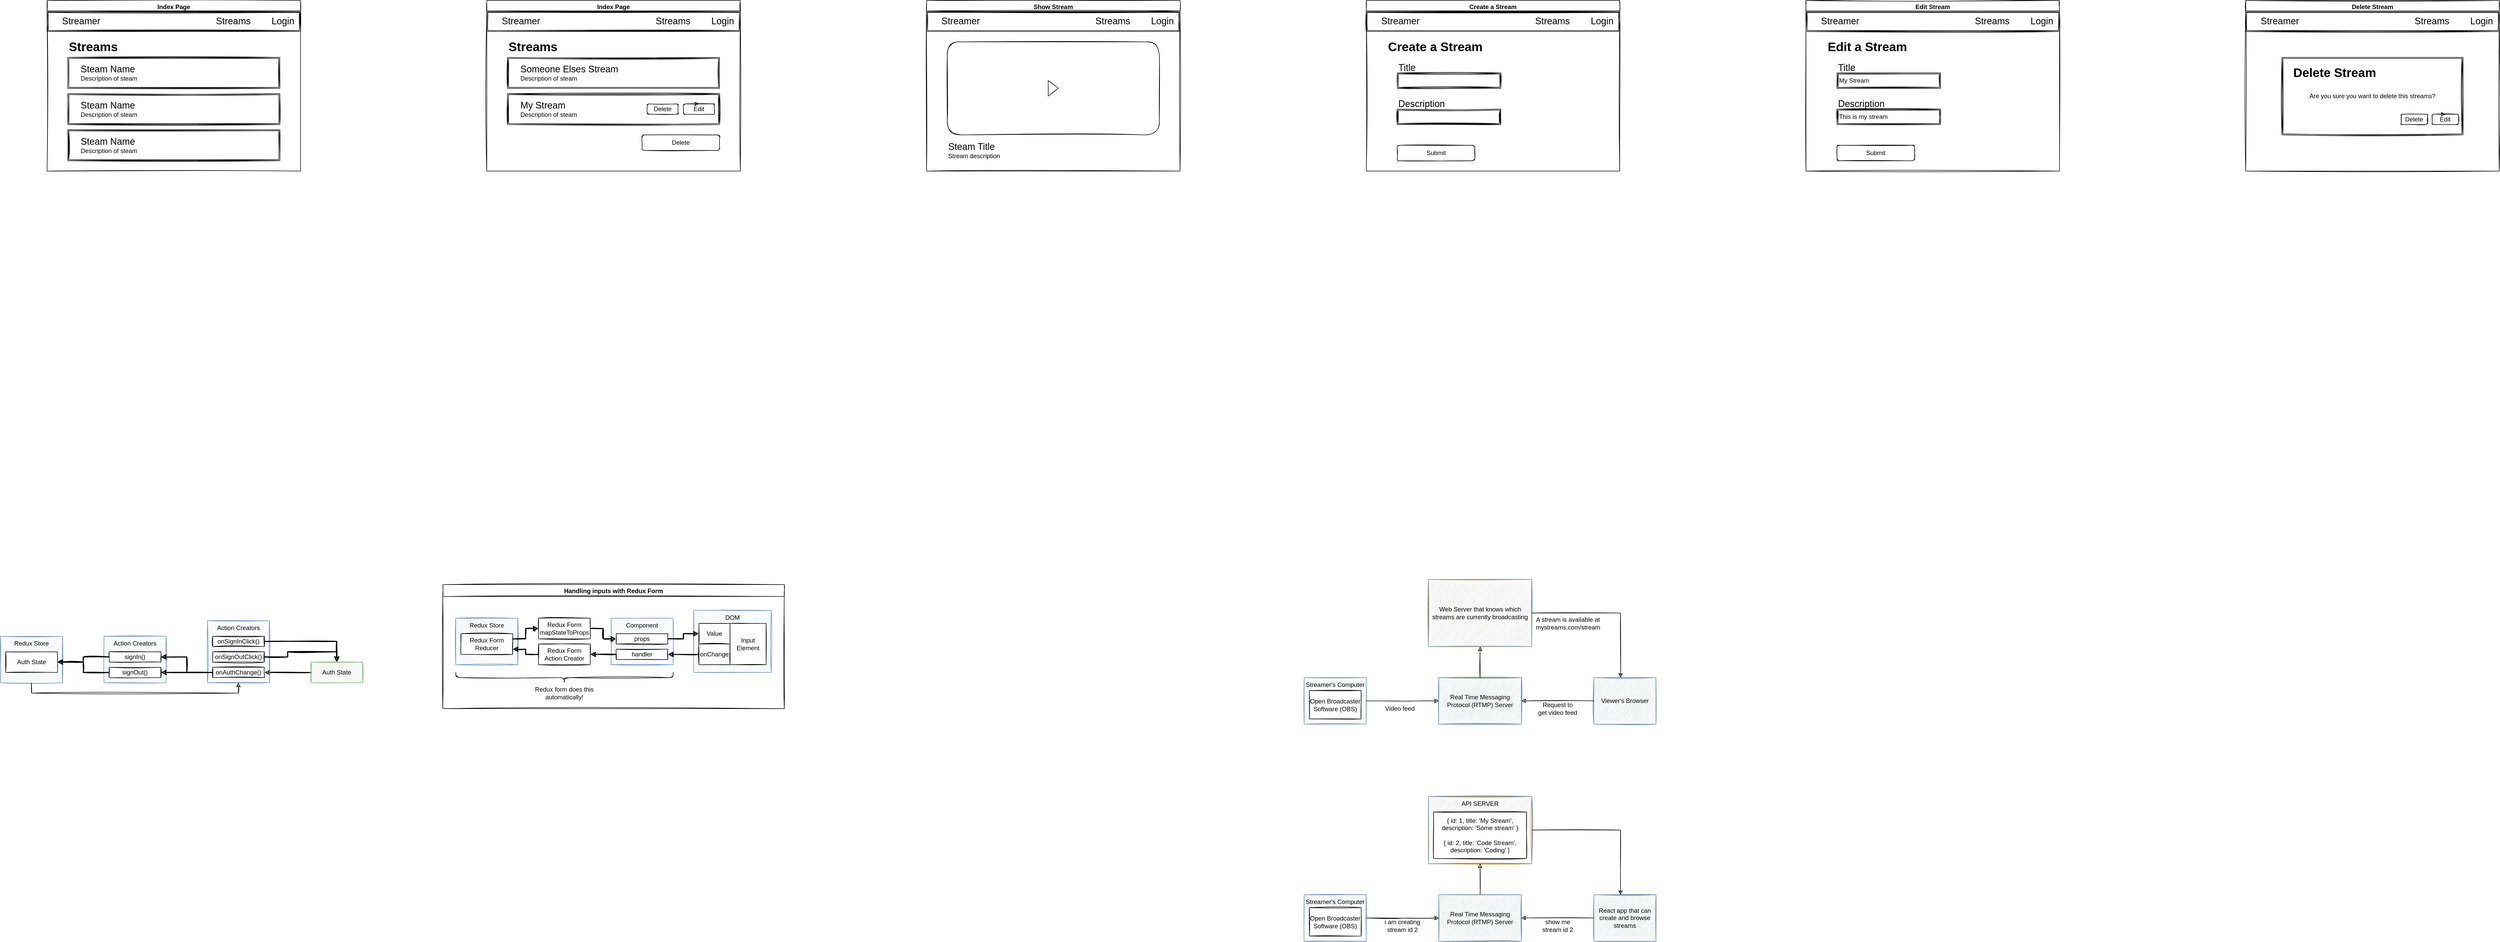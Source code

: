 <mxfile version="13.5.8" type="github" pages="2">
  <diagram id="-_rbKGu9ZdzDljOK5gZk" name="Page-1">
    <mxGraphModel dx="1777" dy="1214" grid="1" gridSize="10" guides="1" tooltips="1" connect="1" arrows="1" fold="1" page="1" pageScale="1" pageWidth="850" pageHeight="1100" math="0" shadow="0">
      <root>
        <mxCell id="0" />
        <mxCell id="1" parent="0" />
        <mxCell id="Z7AHAnGh2ZLHhxxVjMd0-1" value="Index Page" style="swimlane;shadow=0;sketch=1;" parent="1" vertex="1">
          <mxGeometry x="-670" width="490" height="330" as="geometry" />
        </mxCell>
        <mxCell id="Z7AHAnGh2ZLHhxxVjMd0-26" value="" style="group;shadow=0;sketch=1;" parent="Z7AHAnGh2ZLHhxxVjMd0-1" vertex="1" connectable="0">
          <mxGeometry y="20" width="490" height="40" as="geometry" />
        </mxCell>
        <mxCell id="Z7AHAnGh2ZLHhxxVjMd0-27" value="" style="shape=ext;double=1;rounded=0;whiteSpace=wrap;html=1;sketch=1;fillColor=none;shadow=0;" parent="Z7AHAnGh2ZLHhxxVjMd0-26" vertex="1">
          <mxGeometry width="490" height="40" as="geometry" />
        </mxCell>
        <mxCell id="Z7AHAnGh2ZLHhxxVjMd0-28" value="&lt;font style=&quot;font-size: 18px&quot;&gt;Streamer&lt;/font&gt;" style="text;html=1;strokeColor=none;fillColor=none;align=left;verticalAlign=middle;whiteSpace=wrap;rounded=0;sketch=1;shadow=0;" parent="Z7AHAnGh2ZLHhxxVjMd0-26" vertex="1">
          <mxGeometry x="27.22" y="13.33" width="82.78" height="13.33" as="geometry" />
        </mxCell>
        <mxCell id="Z7AHAnGh2ZLHhxxVjMd0-29" value="&lt;font style=&quot;font-size: 18px&quot;&gt;Streams&lt;/font&gt;" style="text;html=1;strokeColor=none;fillColor=none;align=center;verticalAlign=middle;whiteSpace=wrap;rounded=0;sketch=1;shadow=0;" parent="Z7AHAnGh2ZLHhxxVjMd0-26" vertex="1">
          <mxGeometry x="320" y="13.33" width="80" height="13.33" as="geometry" />
        </mxCell>
        <mxCell id="Z7AHAnGh2ZLHhxxVjMd0-30" value="&lt;font style=&quot;font-size: 18px&quot;&gt;Login&lt;/font&gt;" style="text;html=1;strokeColor=none;fillColor=none;align=right;verticalAlign=middle;whiteSpace=wrap;rounded=0;sketch=1;shadow=0;" parent="Z7AHAnGh2ZLHhxxVjMd0-26" vertex="1">
          <mxGeometry x="400" y="13.33" width="80" height="13.33" as="geometry" />
        </mxCell>
        <mxCell id="Z7AHAnGh2ZLHhxxVjMd0-5" value="Streams" style="text;strokeColor=none;fillColor=none;html=1;fontSize=24;fontStyle=1;verticalAlign=middle;align=left;rounded=1;sketch=1;shadow=0;" parent="Z7AHAnGh2ZLHhxxVjMd0-1" vertex="1">
          <mxGeometry x="40" y="70" width="100" height="40" as="geometry" />
        </mxCell>
        <mxCell id="Z7AHAnGh2ZLHhxxVjMd0-8" value="" style="group;shadow=0;sketch=1;" parent="Z7AHAnGh2ZLHhxxVjMd0-1" vertex="1" connectable="0">
          <mxGeometry x="40" y="110" width="410" height="60" as="geometry" />
        </mxCell>
        <mxCell id="Z7AHAnGh2ZLHhxxVjMd0-4" value="" style="shape=ext;double=1;rounded=0;whiteSpace=wrap;html=1;sketch=1;fillColor=none;shadow=0;" parent="Z7AHAnGh2ZLHhxxVjMd0-8" vertex="1">
          <mxGeometry width="410" height="60" as="geometry" />
        </mxCell>
        <mxCell id="Z7AHAnGh2ZLHhxxVjMd0-7" value="&lt;font style=&quot;font-size: 18px&quot;&gt;Steam Name&lt;/font&gt;&lt;br&gt;Description of steam" style="text;html=1;strokeColor=none;fillColor=none;align=left;verticalAlign=middle;whiteSpace=wrap;rounded=0;sketch=1;shadow=0;" parent="Z7AHAnGh2ZLHhxxVjMd0-8" vertex="1">
          <mxGeometry x="22.778" y="20" width="136.667" height="20" as="geometry" />
        </mxCell>
        <mxCell id="Z7AHAnGh2ZLHhxxVjMd0-12" value="" style="group;shadow=0;sketch=1;" parent="Z7AHAnGh2ZLHhxxVjMd0-1" vertex="1" connectable="0">
          <mxGeometry x="40" y="180" width="410" height="60" as="geometry" />
        </mxCell>
        <mxCell id="Z7AHAnGh2ZLHhxxVjMd0-13" value="" style="shape=ext;double=1;rounded=0;whiteSpace=wrap;html=1;sketch=1;fillColor=none;shadow=0;" parent="Z7AHAnGh2ZLHhxxVjMd0-12" vertex="1">
          <mxGeometry width="410" height="60" as="geometry" />
        </mxCell>
        <mxCell id="Z7AHAnGh2ZLHhxxVjMd0-14" value="&lt;font style=&quot;font-size: 18px&quot;&gt;Steam Name&lt;/font&gt;&lt;br&gt;Description of steam" style="text;html=1;strokeColor=none;fillColor=none;align=left;verticalAlign=middle;whiteSpace=wrap;rounded=0;sketch=1;shadow=0;" parent="Z7AHAnGh2ZLHhxxVjMd0-12" vertex="1">
          <mxGeometry x="22.778" y="20" width="136.667" height="20" as="geometry" />
        </mxCell>
        <mxCell id="Z7AHAnGh2ZLHhxxVjMd0-23" value="" style="group;shadow=0;sketch=1;" parent="Z7AHAnGh2ZLHhxxVjMd0-1" vertex="1" connectable="0">
          <mxGeometry x="40" y="250" width="410" height="60" as="geometry" />
        </mxCell>
        <mxCell id="Z7AHAnGh2ZLHhxxVjMd0-24" value="" style="shape=ext;double=1;rounded=0;whiteSpace=wrap;html=1;sketch=1;fillColor=none;shadow=0;" parent="Z7AHAnGh2ZLHhxxVjMd0-23" vertex="1">
          <mxGeometry width="410" height="60" as="geometry" />
        </mxCell>
        <mxCell id="Z7AHAnGh2ZLHhxxVjMd0-25" value="&lt;font style=&quot;font-size: 18px&quot;&gt;Steam Name&lt;/font&gt;&lt;br&gt;Description of steam" style="text;html=1;strokeColor=none;fillColor=none;align=left;verticalAlign=middle;whiteSpace=wrap;rounded=0;sketch=1;shadow=0;" parent="Z7AHAnGh2ZLHhxxVjMd0-23" vertex="1">
          <mxGeometry x="22.778" y="20" width="136.667" height="20" as="geometry" />
        </mxCell>
        <mxCell id="Z7AHAnGh2ZLHhxxVjMd0-32" value="Show Stream" style="swimlane;shadow=0;sketch=1;" parent="1" vertex="1">
          <mxGeometry x="1030" width="490" height="330" as="geometry" />
        </mxCell>
        <mxCell id="Z7AHAnGh2ZLHhxxVjMd0-33" value="" style="group;shadow=0;sketch=1;" parent="Z7AHAnGh2ZLHhxxVjMd0-32" vertex="1" connectable="0">
          <mxGeometry y="20" width="490" height="40" as="geometry" />
        </mxCell>
        <mxCell id="Z7AHAnGh2ZLHhxxVjMd0-34" value="" style="shape=ext;double=1;rounded=0;whiteSpace=wrap;html=1;sketch=1;fillColor=none;shadow=0;" parent="Z7AHAnGh2ZLHhxxVjMd0-33" vertex="1">
          <mxGeometry width="490" height="40" as="geometry" />
        </mxCell>
        <mxCell id="Z7AHAnGh2ZLHhxxVjMd0-35" value="&lt;font style=&quot;font-size: 18px&quot;&gt;Streamer&lt;/font&gt;" style="text;html=1;strokeColor=none;fillColor=none;align=left;verticalAlign=middle;whiteSpace=wrap;rounded=0;sketch=1;shadow=0;" parent="Z7AHAnGh2ZLHhxxVjMd0-33" vertex="1">
          <mxGeometry x="27.22" y="13.33" width="82.78" height="13.33" as="geometry" />
        </mxCell>
        <mxCell id="Z7AHAnGh2ZLHhxxVjMd0-36" value="&lt;font style=&quot;font-size: 18px&quot;&gt;Streams&lt;/font&gt;" style="text;html=1;strokeColor=none;fillColor=none;align=center;verticalAlign=middle;whiteSpace=wrap;rounded=0;sketch=1;shadow=0;" parent="Z7AHAnGh2ZLHhxxVjMd0-33" vertex="1">
          <mxGeometry x="320" y="13.33" width="80" height="13.33" as="geometry" />
        </mxCell>
        <mxCell id="Z7AHAnGh2ZLHhxxVjMd0-37" value="&lt;font style=&quot;font-size: 18px&quot;&gt;Login&lt;/font&gt;" style="text;html=1;strokeColor=none;fillColor=none;align=right;verticalAlign=middle;whiteSpace=wrap;rounded=0;sketch=1;shadow=0;" parent="Z7AHAnGh2ZLHhxxVjMd0-33" vertex="1">
          <mxGeometry x="400" y="13.33" width="80" height="13.33" as="geometry" />
        </mxCell>
        <mxCell id="Z7AHAnGh2ZLHhxxVjMd0-47" value="&lt;font style=&quot;font-size: 18px&quot;&gt;Steam Title&lt;/font&gt;&lt;br&gt;Stream description" style="text;html=1;strokeColor=none;fillColor=none;align=left;verticalAlign=middle;whiteSpace=wrap;rounded=0;sketch=1;shadow=0;" parent="Z7AHAnGh2ZLHhxxVjMd0-32" vertex="1">
          <mxGeometry x="39.998" y="260" width="136.667" height="60" as="geometry" />
        </mxCell>
        <mxCell id="Z7AHAnGh2ZLHhxxVjMd0-50" value="" style="html=1;whiteSpace=wrap;container=1;recursiveResize=0;collapsible=0;rounded=1;shadow=0;sketch=1;fillColor=none;gradientColor=none;align=center;" parent="Z7AHAnGh2ZLHhxxVjMd0-32" vertex="1">
          <mxGeometry x="40" y="80" width="410" height="180" as="geometry" />
        </mxCell>
        <mxCell id="Z7AHAnGh2ZLHhxxVjMd0-51" value="" style="triangle;html=1;whiteSpace=wrap;shadow=0;sketch=1;" parent="Z7AHAnGh2ZLHhxxVjMd0-50" vertex="1">
          <mxGeometry x="195" y="75" width="20" height="30" as="geometry" />
        </mxCell>
        <mxCell id="Z7AHAnGh2ZLHhxxVjMd0-53" value="Index Page" style="swimlane;shadow=0;sketch=1;" parent="1" vertex="1">
          <mxGeometry x="180" width="490" height="330" as="geometry" />
        </mxCell>
        <mxCell id="Z7AHAnGh2ZLHhxxVjMd0-54" value="" style="group;shadow=0;sketch=1;" parent="Z7AHAnGh2ZLHhxxVjMd0-53" vertex="1" connectable="0">
          <mxGeometry y="20" width="490" height="40" as="geometry" />
        </mxCell>
        <mxCell id="Z7AHAnGh2ZLHhxxVjMd0-55" value="" style="shape=ext;double=1;rounded=0;whiteSpace=wrap;html=1;sketch=1;fillColor=none;shadow=0;" parent="Z7AHAnGh2ZLHhxxVjMd0-54" vertex="1">
          <mxGeometry width="490" height="40" as="geometry" />
        </mxCell>
        <mxCell id="Z7AHAnGh2ZLHhxxVjMd0-56" value="&lt;font style=&quot;font-size: 18px&quot;&gt;Streamer&lt;/font&gt;" style="text;html=1;strokeColor=none;fillColor=none;align=left;verticalAlign=middle;whiteSpace=wrap;rounded=0;sketch=1;shadow=0;" parent="Z7AHAnGh2ZLHhxxVjMd0-54" vertex="1">
          <mxGeometry x="27.22" y="13.33" width="82.78" height="13.33" as="geometry" />
        </mxCell>
        <mxCell id="Z7AHAnGh2ZLHhxxVjMd0-57" value="&lt;font style=&quot;font-size: 18px&quot;&gt;Streams&lt;/font&gt;" style="text;html=1;strokeColor=none;fillColor=none;align=center;verticalAlign=middle;whiteSpace=wrap;rounded=0;sketch=1;shadow=0;" parent="Z7AHAnGh2ZLHhxxVjMd0-54" vertex="1">
          <mxGeometry x="320" y="13.33" width="80" height="13.33" as="geometry" />
        </mxCell>
        <mxCell id="Z7AHAnGh2ZLHhxxVjMd0-58" value="&lt;font style=&quot;font-size: 18px&quot;&gt;Login&lt;/font&gt;" style="text;html=1;strokeColor=none;fillColor=none;align=right;verticalAlign=middle;whiteSpace=wrap;rounded=0;sketch=1;shadow=0;" parent="Z7AHAnGh2ZLHhxxVjMd0-54" vertex="1">
          <mxGeometry x="400" y="13.33" width="80" height="13.33" as="geometry" />
        </mxCell>
        <mxCell id="Z7AHAnGh2ZLHhxxVjMd0-59" value="Streams" style="text;strokeColor=none;fillColor=none;html=1;fontSize=24;fontStyle=1;verticalAlign=middle;align=left;rounded=1;sketch=1;shadow=0;" parent="Z7AHAnGh2ZLHhxxVjMd0-53" vertex="1">
          <mxGeometry x="40" y="70" width="100" height="40" as="geometry" />
        </mxCell>
        <mxCell id="Z7AHAnGh2ZLHhxxVjMd0-60" value="" style="group;shadow=0;sketch=1;" parent="Z7AHAnGh2ZLHhxxVjMd0-53" vertex="1" connectable="0">
          <mxGeometry x="40" y="110" width="410" height="60" as="geometry" />
        </mxCell>
        <mxCell id="Z7AHAnGh2ZLHhxxVjMd0-61" value="" style="shape=ext;double=1;rounded=0;whiteSpace=wrap;html=1;sketch=1;fillColor=none;shadow=0;" parent="Z7AHAnGh2ZLHhxxVjMd0-60" vertex="1">
          <mxGeometry width="410" height="60" as="geometry" />
        </mxCell>
        <mxCell id="Z7AHAnGh2ZLHhxxVjMd0-62" value="&lt;font style=&quot;font-size: 18px&quot;&gt;Someone Elses Stream&lt;/font&gt;&lt;br&gt;Description of steam" style="text;html=1;strokeColor=none;fillColor=none;align=left;verticalAlign=middle;whiteSpace=wrap;rounded=0;sketch=1;shadow=0;" parent="Z7AHAnGh2ZLHhxxVjMd0-60" vertex="1">
          <mxGeometry x="22.78" y="20" width="197.22" height="20" as="geometry" />
        </mxCell>
        <mxCell id="Z7AHAnGh2ZLHhxxVjMd0-63" value="" style="group;shadow=0;sketch=1;" parent="Z7AHAnGh2ZLHhxxVjMd0-53" vertex="1" connectable="0">
          <mxGeometry x="40" y="180" width="410" height="60" as="geometry" />
        </mxCell>
        <mxCell id="Z7AHAnGh2ZLHhxxVjMd0-64" value="" style="shape=ext;double=1;rounded=0;whiteSpace=wrap;html=1;sketch=1;fillColor=none;shadow=0;" parent="Z7AHAnGh2ZLHhxxVjMd0-63" vertex="1">
          <mxGeometry width="410" height="60" as="geometry" />
        </mxCell>
        <mxCell id="Z7AHAnGh2ZLHhxxVjMd0-65" value="&lt;font style=&quot;font-size: 18px&quot;&gt;My Stream&lt;/font&gt;&lt;br&gt;Description of steam" style="text;html=1;strokeColor=none;fillColor=none;align=left;verticalAlign=middle;whiteSpace=wrap;rounded=0;sketch=1;shadow=0;" parent="Z7AHAnGh2ZLHhxxVjMd0-63" vertex="1">
          <mxGeometry x="22.78" y="20" width="117.22" height="20" as="geometry" />
        </mxCell>
        <mxCell id="Z7AHAnGh2ZLHhxxVjMd0-70" value="Delete" style="whiteSpace=wrap;html=1;align=center;rounded=1;shadow=0;sketch=1;fillColor=none;gradientColor=none;" parent="Z7AHAnGh2ZLHhxxVjMd0-63" vertex="1">
          <mxGeometry x="270" y="20" width="60" height="20" as="geometry" />
        </mxCell>
        <mxCell id="Z7AHAnGh2ZLHhxxVjMd0-71" value="Edit" style="whiteSpace=wrap;html=1;align=center;rounded=1;shadow=0;sketch=1;fillColor=none;gradientColor=none;" parent="Z7AHAnGh2ZLHhxxVjMd0-63" vertex="1">
          <mxGeometry x="340" y="20" width="60" height="20" as="geometry" />
        </mxCell>
        <mxCell id="Z7AHAnGh2ZLHhxxVjMd0-77" style="edgeStyle=orthogonalEdgeStyle;rounded=0;orthogonalLoop=1;jettySize=auto;html=1;exitX=0.25;exitY=0;exitDx=0;exitDy=0;entryX=0.5;entryY=0;entryDx=0;entryDy=0;shadow=0;sketch=1;" parent="Z7AHAnGh2ZLHhxxVjMd0-63" source="Z7AHAnGh2ZLHhxxVjMd0-71" target="Z7AHAnGh2ZLHhxxVjMd0-71" edge="1">
          <mxGeometry relative="1" as="geometry" />
        </mxCell>
        <mxCell id="Z7AHAnGh2ZLHhxxVjMd0-78" value="Delete" style="whiteSpace=wrap;html=1;align=center;rounded=1;shadow=0;sketch=1;fillColor=none;gradientColor=none;" parent="Z7AHAnGh2ZLHhxxVjMd0-53" vertex="1">
          <mxGeometry x="300" y="260" width="150" height="30" as="geometry" />
        </mxCell>
        <mxCell id="Z7AHAnGh2ZLHhxxVjMd0-94" value="Create a Stream" style="swimlane;shadow=0;sketch=1;" parent="1" vertex="1">
          <mxGeometry x="1880" width="490" height="330" as="geometry" />
        </mxCell>
        <mxCell id="Z7AHAnGh2ZLHhxxVjMd0-95" value="" style="group;shadow=0;sketch=1;" parent="Z7AHAnGh2ZLHhxxVjMd0-94" vertex="1" connectable="0">
          <mxGeometry y="20" width="490" height="40" as="geometry" />
        </mxCell>
        <mxCell id="Z7AHAnGh2ZLHhxxVjMd0-96" value="" style="shape=ext;double=1;rounded=0;whiteSpace=wrap;html=1;sketch=1;fillColor=none;shadow=0;" parent="Z7AHAnGh2ZLHhxxVjMd0-95" vertex="1">
          <mxGeometry width="490" height="40" as="geometry" />
        </mxCell>
        <mxCell id="Z7AHAnGh2ZLHhxxVjMd0-97" value="&lt;font style=&quot;font-size: 18px&quot;&gt;Streamer&lt;/font&gt;" style="text;html=1;strokeColor=none;fillColor=none;align=left;verticalAlign=middle;whiteSpace=wrap;rounded=0;sketch=1;shadow=0;" parent="Z7AHAnGh2ZLHhxxVjMd0-95" vertex="1">
          <mxGeometry x="27.22" y="13.33" width="82.78" height="13.33" as="geometry" />
        </mxCell>
        <mxCell id="Z7AHAnGh2ZLHhxxVjMd0-98" value="&lt;font style=&quot;font-size: 18px&quot;&gt;Streams&lt;/font&gt;" style="text;html=1;strokeColor=none;fillColor=none;align=center;verticalAlign=middle;whiteSpace=wrap;rounded=0;sketch=1;shadow=0;" parent="Z7AHAnGh2ZLHhxxVjMd0-95" vertex="1">
          <mxGeometry x="320" y="13.33" width="80" height="13.33" as="geometry" />
        </mxCell>
        <mxCell id="Z7AHAnGh2ZLHhxxVjMd0-99" value="&lt;font style=&quot;font-size: 18px&quot;&gt;Login&lt;/font&gt;" style="text;html=1;strokeColor=none;fillColor=none;align=right;verticalAlign=middle;whiteSpace=wrap;rounded=0;sketch=1;shadow=0;" parent="Z7AHAnGh2ZLHhxxVjMd0-95" vertex="1">
          <mxGeometry x="400" y="13.33" width="80" height="13.33" as="geometry" />
        </mxCell>
        <mxCell id="Z7AHAnGh2ZLHhxxVjMd0-100" value="Create a Stream" style="text;strokeColor=none;fillColor=none;html=1;fontSize=24;fontStyle=1;verticalAlign=middle;align=left;rounded=1;sketch=1;shadow=0;" parent="Z7AHAnGh2ZLHhxxVjMd0-94" vertex="1">
          <mxGeometry x="40" y="70" width="190" height="40" as="geometry" />
        </mxCell>
        <mxCell id="Z7AHAnGh2ZLHhxxVjMd0-101" value="" style="group;shadow=0;sketch=1;" parent="Z7AHAnGh2ZLHhxxVjMd0-94" vertex="1" connectable="0">
          <mxGeometry x="50" y="140" width="200" height="30" as="geometry" />
        </mxCell>
        <mxCell id="Z7AHAnGh2ZLHhxxVjMd0-102" value="" style="shape=ext;double=1;rounded=0;whiteSpace=wrap;html=1;sketch=1;fillColor=none;shadow=0;" parent="Z7AHAnGh2ZLHhxxVjMd0-101" vertex="1">
          <mxGeometry x="10" width="200" height="30" as="geometry" />
        </mxCell>
        <mxCell id="Z7AHAnGh2ZLHhxxVjMd0-110" value="Submit" style="whiteSpace=wrap;html=1;align=center;rounded=1;shadow=0;sketch=1;fillColor=none;gradientColor=none;" parent="Z7AHAnGh2ZLHhxxVjMd0-94" vertex="1">
          <mxGeometry x="60" y="280" width="150" height="30" as="geometry" />
        </mxCell>
        <mxCell id="Z7AHAnGh2ZLHhxxVjMd0-103" value="&lt;span style=&quot;font-size: 18px&quot;&gt;Title&lt;/span&gt;" style="text;html=1;strokeColor=none;fillColor=none;align=left;verticalAlign=middle;whiteSpace=wrap;rounded=0;sketch=1;shadow=0;" parent="Z7AHAnGh2ZLHhxxVjMd0-94" vertex="1">
          <mxGeometry x="60" y="120" width="197.22" height="20" as="geometry" />
        </mxCell>
        <mxCell id="Z7AHAnGh2ZLHhxxVjMd0-112" value="" style="shape=ext;double=1;rounded=0;whiteSpace=wrap;html=1;sketch=1;fillColor=none;shadow=0;" parent="Z7AHAnGh2ZLHhxxVjMd0-94" vertex="1">
          <mxGeometry x="60" y="210" width="200" height="30" as="geometry" />
        </mxCell>
        <mxCell id="Z7AHAnGh2ZLHhxxVjMd0-113" value="&lt;span style=&quot;font-size: 18px&quot;&gt;Description&lt;/span&gt;" style="text;html=1;strokeColor=none;fillColor=none;align=left;verticalAlign=middle;whiteSpace=wrap;rounded=0;sketch=1;shadow=0;" parent="Z7AHAnGh2ZLHhxxVjMd0-94" vertex="1">
          <mxGeometry x="60" y="190" width="197.22" height="20" as="geometry" />
        </mxCell>
        <mxCell id="Z7AHAnGh2ZLHhxxVjMd0-114" value="Edit Stream" style="swimlane;shadow=0;sketch=1;" parent="1" vertex="1">
          <mxGeometry x="2730" width="490" height="330" as="geometry" />
        </mxCell>
        <mxCell id="Z7AHAnGh2ZLHhxxVjMd0-115" value="" style="group;shadow=0;sketch=1;" parent="Z7AHAnGh2ZLHhxxVjMd0-114" vertex="1" connectable="0">
          <mxGeometry y="20" width="490" height="40" as="geometry" />
        </mxCell>
        <mxCell id="Z7AHAnGh2ZLHhxxVjMd0-116" value="" style="shape=ext;double=1;rounded=0;whiteSpace=wrap;html=1;sketch=1;fillColor=none;shadow=0;" parent="Z7AHAnGh2ZLHhxxVjMd0-115" vertex="1">
          <mxGeometry width="490" height="40" as="geometry" />
        </mxCell>
        <mxCell id="Z7AHAnGh2ZLHhxxVjMd0-117" value="&lt;font style=&quot;font-size: 18px&quot;&gt;Streamer&lt;/font&gt;" style="text;html=1;strokeColor=none;fillColor=none;align=left;verticalAlign=middle;whiteSpace=wrap;rounded=0;sketch=1;shadow=0;" parent="Z7AHAnGh2ZLHhxxVjMd0-115" vertex="1">
          <mxGeometry x="27.22" y="13.33" width="82.78" height="13.33" as="geometry" />
        </mxCell>
        <mxCell id="Z7AHAnGh2ZLHhxxVjMd0-118" value="&lt;font style=&quot;font-size: 18px&quot;&gt;Streams&lt;/font&gt;" style="text;html=1;strokeColor=none;fillColor=none;align=center;verticalAlign=middle;whiteSpace=wrap;rounded=0;sketch=1;shadow=0;" parent="Z7AHAnGh2ZLHhxxVjMd0-115" vertex="1">
          <mxGeometry x="320" y="13.33" width="80" height="13.33" as="geometry" />
        </mxCell>
        <mxCell id="Z7AHAnGh2ZLHhxxVjMd0-119" value="&lt;font style=&quot;font-size: 18px&quot;&gt;Login&lt;/font&gt;" style="text;html=1;strokeColor=none;fillColor=none;align=right;verticalAlign=middle;whiteSpace=wrap;rounded=0;sketch=1;shadow=0;" parent="Z7AHAnGh2ZLHhxxVjMd0-115" vertex="1">
          <mxGeometry x="400" y="13.33" width="80" height="13.33" as="geometry" />
        </mxCell>
        <mxCell id="Z7AHAnGh2ZLHhxxVjMd0-120" value="Edit a Stream" style="text;strokeColor=none;fillColor=none;html=1;fontSize=24;fontStyle=1;verticalAlign=middle;align=left;rounded=1;sketch=1;shadow=0;" parent="Z7AHAnGh2ZLHhxxVjMd0-114" vertex="1">
          <mxGeometry x="40" y="70" width="190" height="40" as="geometry" />
        </mxCell>
        <mxCell id="Z7AHAnGh2ZLHhxxVjMd0-121" value="" style="group;shadow=0;sketch=1;align=left;" parent="Z7AHAnGh2ZLHhxxVjMd0-114" vertex="1" connectable="0">
          <mxGeometry x="50" y="140" width="200" height="30" as="geometry" />
        </mxCell>
        <mxCell id="Z7AHAnGh2ZLHhxxVjMd0-122" value="My Stream" style="shape=ext;double=1;rounded=0;whiteSpace=wrap;html=1;sketch=1;fillColor=none;shadow=0;align=left;" parent="Z7AHAnGh2ZLHhxxVjMd0-121" vertex="1">
          <mxGeometry x="10" width="200" height="30" as="geometry" />
        </mxCell>
        <mxCell id="Z7AHAnGh2ZLHhxxVjMd0-123" value="Submit" style="whiteSpace=wrap;html=1;align=center;rounded=1;shadow=0;sketch=1;fillColor=none;gradientColor=none;" parent="Z7AHAnGh2ZLHhxxVjMd0-114" vertex="1">
          <mxGeometry x="60" y="280" width="150" height="30" as="geometry" />
        </mxCell>
        <mxCell id="Z7AHAnGh2ZLHhxxVjMd0-124" value="&lt;span style=&quot;font-size: 18px&quot;&gt;Title&lt;/span&gt;" style="text;html=1;strokeColor=none;fillColor=none;align=left;verticalAlign=middle;whiteSpace=wrap;rounded=0;sketch=1;shadow=0;" parent="Z7AHAnGh2ZLHhxxVjMd0-114" vertex="1">
          <mxGeometry x="60" y="120" width="197.22" height="20" as="geometry" />
        </mxCell>
        <mxCell id="Z7AHAnGh2ZLHhxxVjMd0-125" value="This is my stream" style="shape=ext;double=1;rounded=0;whiteSpace=wrap;html=1;sketch=1;fillColor=none;shadow=0;align=left;" parent="Z7AHAnGh2ZLHhxxVjMd0-114" vertex="1">
          <mxGeometry x="60" y="210" width="200" height="30" as="geometry" />
        </mxCell>
        <mxCell id="Z7AHAnGh2ZLHhxxVjMd0-126" value="&lt;span style=&quot;font-size: 18px&quot;&gt;Description&lt;/span&gt;" style="text;html=1;strokeColor=none;fillColor=none;align=left;verticalAlign=middle;whiteSpace=wrap;rounded=0;sketch=1;shadow=0;" parent="Z7AHAnGh2ZLHhxxVjMd0-114" vertex="1">
          <mxGeometry x="60" y="190" width="197.22" height="20" as="geometry" />
        </mxCell>
        <mxCell id="Z7AHAnGh2ZLHhxxVjMd0-144" value="Delete Stream" style="swimlane;shadow=0;sketch=1;" parent="1" vertex="1">
          <mxGeometry x="3580" width="490" height="330" as="geometry" />
        </mxCell>
        <mxCell id="Z7AHAnGh2ZLHhxxVjMd0-145" value="" style="group;shadow=0;sketch=1;" parent="Z7AHAnGh2ZLHhxxVjMd0-144" vertex="1" connectable="0">
          <mxGeometry y="20" width="490" height="40" as="geometry" />
        </mxCell>
        <mxCell id="Z7AHAnGh2ZLHhxxVjMd0-146" value="" style="shape=ext;double=1;rounded=0;whiteSpace=wrap;html=1;sketch=1;fillColor=none;shadow=0;" parent="Z7AHAnGh2ZLHhxxVjMd0-145" vertex="1">
          <mxGeometry width="490" height="40" as="geometry" />
        </mxCell>
        <mxCell id="Z7AHAnGh2ZLHhxxVjMd0-147" value="&lt;font style=&quot;font-size: 18px&quot;&gt;Streamer&lt;/font&gt;" style="text;html=1;strokeColor=none;fillColor=none;align=left;verticalAlign=middle;whiteSpace=wrap;rounded=0;sketch=1;shadow=0;" parent="Z7AHAnGh2ZLHhxxVjMd0-145" vertex="1">
          <mxGeometry x="27.22" y="13.33" width="82.78" height="13.33" as="geometry" />
        </mxCell>
        <mxCell id="Z7AHAnGh2ZLHhxxVjMd0-148" value="&lt;font style=&quot;font-size: 18px&quot;&gt;Streams&lt;/font&gt;" style="text;html=1;strokeColor=none;fillColor=none;align=center;verticalAlign=middle;whiteSpace=wrap;rounded=0;sketch=1;shadow=0;" parent="Z7AHAnGh2ZLHhxxVjMd0-145" vertex="1">
          <mxGeometry x="320" y="13.33" width="80" height="13.33" as="geometry" />
        </mxCell>
        <mxCell id="Z7AHAnGh2ZLHhxxVjMd0-149" value="&lt;font style=&quot;font-size: 18px&quot;&gt;Login&lt;/font&gt;" style="text;html=1;strokeColor=none;fillColor=none;align=right;verticalAlign=middle;whiteSpace=wrap;rounded=0;sketch=1;shadow=0;" parent="Z7AHAnGh2ZLHhxxVjMd0-145" vertex="1">
          <mxGeometry x="400" y="13.33" width="80" height="13.33" as="geometry" />
        </mxCell>
        <mxCell id="Z7AHAnGh2ZLHhxxVjMd0-154" value="" style="group;shadow=0;sketch=1;" parent="Z7AHAnGh2ZLHhxxVjMd0-144" vertex="1" connectable="0">
          <mxGeometry x="70" y="110" width="350" height="150" as="geometry" />
        </mxCell>
        <mxCell id="Z7AHAnGh2ZLHhxxVjMd0-155" value="Are you sure you want to delete this streams?" style="shape=ext;double=1;rounded=0;whiteSpace=wrap;html=1;sketch=1;fillColor=none;shadow=0;" parent="Z7AHAnGh2ZLHhxxVjMd0-154" vertex="1">
          <mxGeometry width="350" height="150" as="geometry" />
        </mxCell>
        <mxCell id="Z7AHAnGh2ZLHhxxVjMd0-157" value="Delete" style="whiteSpace=wrap;html=1;align=center;rounded=1;shadow=0;sketch=1;fillColor=none;gradientColor=none;" parent="Z7AHAnGh2ZLHhxxVjMd0-154" vertex="1">
          <mxGeometry x="230.49" y="110" width="51.22" height="20" as="geometry" />
        </mxCell>
        <mxCell id="Z7AHAnGh2ZLHhxxVjMd0-158" value="Edit" style="whiteSpace=wrap;html=1;align=center;rounded=1;shadow=0;sketch=1;fillColor=none;gradientColor=none;" parent="Z7AHAnGh2ZLHhxxVjMd0-154" vertex="1">
          <mxGeometry x="290.24" y="110" width="51.22" height="20" as="geometry" />
        </mxCell>
        <mxCell id="Z7AHAnGh2ZLHhxxVjMd0-159" style="edgeStyle=orthogonalEdgeStyle;rounded=0;orthogonalLoop=1;jettySize=auto;html=1;exitX=0.25;exitY=0;exitDx=0;exitDy=0;entryX=0.5;entryY=0;entryDx=0;entryDy=0;shadow=0;sketch=1;" parent="Z7AHAnGh2ZLHhxxVjMd0-154" source="Z7AHAnGh2ZLHhxxVjMd0-158" target="Z7AHAnGh2ZLHhxxVjMd0-158" edge="1">
          <mxGeometry relative="1" as="geometry" />
        </mxCell>
        <mxCell id="Z7AHAnGh2ZLHhxxVjMd0-178" value="Delete Stream" style="text;strokeColor=none;fillColor=none;html=1;fontSize=24;fontStyle=1;verticalAlign=middle;align=left;rounded=1;sketch=1;shadow=0;" parent="Z7AHAnGh2ZLHhxxVjMd0-154" vertex="1">
          <mxGeometry x="20" y="10" width="190" height="40" as="geometry" />
        </mxCell>
        <mxCell id="Y_z8fjY4KLTjeq25sTQm-30" style="edgeStyle=orthogonalEdgeStyle;rounded=0;orthogonalLoop=1;jettySize=auto;html=1;exitX=0;exitY=0.5;exitDx=0;exitDy=0;entryX=1;entryY=0.5;entryDx=0;entryDy=0;strokeWidth=2;shadow=0;sketch=1;" parent="1" source="Y_z8fjY4KLTjeq25sTQm-21" target="Y_z8fjY4KLTjeq25sTQm-19" edge="1">
          <mxGeometry relative="1" as="geometry" />
        </mxCell>
        <mxCell id="Y_z8fjY4KLTjeq25sTQm-21" value="Auth State" style="rounded=0;whiteSpace=wrap;html=1;sketch=1;fillColor=#d5e8d4;strokeColor=#82b366;shadow=0;" parent="1" vertex="1">
          <mxGeometry x="-160" y="1280" width="100" height="40" as="geometry" />
        </mxCell>
        <mxCell id="Y_z8fjY4KLTjeq25sTQm-22" value="" style="group;shadow=0;sketch=1;" parent="1" vertex="1" connectable="0">
          <mxGeometry x="-360" y="1200" width="120" height="120" as="geometry" />
        </mxCell>
        <mxCell id="Y_z8fjY4KLTjeq25sTQm-15" value="" style="group;sketch=1;shadow=0;" parent="Y_z8fjY4KLTjeq25sTQm-22" vertex="1" connectable="0">
          <mxGeometry width="120" height="120" as="geometry" />
        </mxCell>
        <mxCell id="Y_z8fjY4KLTjeq25sTQm-16" value="" style="group;sketch=1;shadow=0;" parent="Y_z8fjY4KLTjeq25sTQm-15" vertex="1" connectable="0">
          <mxGeometry width="120" height="120.0" as="geometry" />
        </mxCell>
        <mxCell id="Y_z8fjY4KLTjeq25sTQm-17" value="Action Creators" style="rounded=0;whiteSpace=wrap;html=1;verticalAlign=top;sketch=1;fillColor=#dae8fc;strokeColor=#6c8ebf;shadow=0;" parent="Y_z8fjY4KLTjeq25sTQm-16" vertex="1">
          <mxGeometry width="120" height="120.0" as="geometry" />
        </mxCell>
        <mxCell id="Y_z8fjY4KLTjeq25sTQm-19" value="onAuthChange()" style="rounded=0;whiteSpace=wrap;html=1;sketch=1;shadow=0;" parent="Y_z8fjY4KLTjeq25sTQm-16" vertex="1">
          <mxGeometry x="10" y="90" width="100" height="20" as="geometry" />
        </mxCell>
        <mxCell id="Y_z8fjY4KLTjeq25sTQm-18" value="onSignOutClick()" style="rounded=0;whiteSpace=wrap;html=1;sketch=1;shadow=0;" parent="Y_z8fjY4KLTjeq25sTQm-16" vertex="1">
          <mxGeometry x="10" y="60" width="100" height="20" as="geometry" />
        </mxCell>
        <mxCell id="Y_z8fjY4KLTjeq25sTQm-20" value="onSignInClick()" style="rounded=0;whiteSpace=wrap;html=1;sketch=1;shadow=0;" parent="Y_z8fjY4KLTjeq25sTQm-16" vertex="1">
          <mxGeometry x="10" y="30" width="100" height="20" as="geometry" />
        </mxCell>
        <mxCell id="Y_z8fjY4KLTjeq25sTQm-23" value="" style="group;shadow=0;sketch=1;" parent="1" vertex="1" connectable="0">
          <mxGeometry x="-560" y="1230" width="120" height="90" as="geometry" />
        </mxCell>
        <mxCell id="Y_z8fjY4KLTjeq25sTQm-14" value="" style="group;shadow=0;sketch=1;" parent="Y_z8fjY4KLTjeq25sTQm-23" vertex="1" connectable="0">
          <mxGeometry width="120" height="90" as="geometry" />
        </mxCell>
        <mxCell id="Y_z8fjY4KLTjeq25sTQm-10" value="" style="group;shadow=0;sketch=1;" parent="Y_z8fjY4KLTjeq25sTQm-14" vertex="1" connectable="0">
          <mxGeometry width="120" height="90" as="geometry" />
        </mxCell>
        <mxCell id="Y_z8fjY4KLTjeq25sTQm-11" value="Action Creators" style="rounded=0;whiteSpace=wrap;html=1;verticalAlign=top;sketch=1;fillColor=#dae8fc;strokeColor=#6c8ebf;shadow=0;" parent="Y_z8fjY4KLTjeq25sTQm-10" vertex="1">
          <mxGeometry width="120" height="90" as="geometry" />
        </mxCell>
        <mxCell id="Y_z8fjY4KLTjeq25sTQm-12" value="signIn()" style="rounded=0;whiteSpace=wrap;html=1;sketch=1;shadow=0;" parent="Y_z8fjY4KLTjeq25sTQm-10" vertex="1">
          <mxGeometry x="10" y="30" width="100" height="20" as="geometry" />
        </mxCell>
        <mxCell id="Y_z8fjY4KLTjeq25sTQm-13" value="signOut()" style="rounded=0;whiteSpace=wrap;html=1;sketch=1;shadow=0;" parent="Y_z8fjY4KLTjeq25sTQm-10" vertex="1">
          <mxGeometry x="10" y="60" width="100" height="20" as="geometry" />
        </mxCell>
        <mxCell id="Y_z8fjY4KLTjeq25sTQm-24" value="" style="group;shadow=0;sketch=1;" parent="1" vertex="1" connectable="0">
          <mxGeometry x="-760" y="1230" width="120" height="90" as="geometry" />
        </mxCell>
        <mxCell id="Y_z8fjY4KLTjeq25sTQm-9" value="" style="group;sketch=1;shadow=0;" parent="Y_z8fjY4KLTjeq25sTQm-24" vertex="1" connectable="0">
          <mxGeometry width="120" height="90" as="geometry" />
        </mxCell>
        <mxCell id="Y_z8fjY4KLTjeq25sTQm-6" value="Redux Store" style="rounded=0;whiteSpace=wrap;html=1;verticalAlign=top;sketch=1;fillColor=#dae8fc;strokeColor=#6c8ebf;shadow=0;" parent="Y_z8fjY4KLTjeq25sTQm-9" vertex="1">
          <mxGeometry width="120" height="90" as="geometry" />
        </mxCell>
        <mxCell id="Y_z8fjY4KLTjeq25sTQm-7" value="Auth State" style="rounded=0;whiteSpace=wrap;html=1;sketch=1;shadow=0;" parent="Y_z8fjY4KLTjeq25sTQm-9" vertex="1">
          <mxGeometry x="10" y="30" width="100" height="40" as="geometry" />
        </mxCell>
        <mxCell id="Y_z8fjY4KLTjeq25sTQm-25" style="edgeStyle=orthogonalEdgeStyle;rounded=0;orthogonalLoop=1;jettySize=auto;html=1;exitX=0.5;exitY=1;exitDx=0;exitDy=0;entryX=0.5;entryY=1;entryDx=0;entryDy=0;shadow=0;sketch=1;" parent="1" source="Y_z8fjY4KLTjeq25sTQm-6" target="Y_z8fjY4KLTjeq25sTQm-17" edge="1">
          <mxGeometry relative="1" as="geometry" />
        </mxCell>
        <mxCell id="Y_z8fjY4KLTjeq25sTQm-31" style="edgeStyle=orthogonalEdgeStyle;rounded=0;orthogonalLoop=1;jettySize=auto;html=1;exitX=1;exitY=0.5;exitDx=0;exitDy=0;entryX=0.5;entryY=0;entryDx=0;entryDy=0;strokeWidth=2;shadow=0;sketch=1;" parent="1" source="Y_z8fjY4KLTjeq25sTQm-20" target="Y_z8fjY4KLTjeq25sTQm-21" edge="1">
          <mxGeometry relative="1" as="geometry" />
        </mxCell>
        <mxCell id="Y_z8fjY4KLTjeq25sTQm-33" style="edgeStyle=orthogonalEdgeStyle;rounded=0;orthogonalLoop=1;jettySize=auto;html=1;exitX=1;exitY=0.5;exitDx=0;exitDy=0;entryX=0.5;entryY=0;entryDx=0;entryDy=0;strokeWidth=2;shadow=0;sketch=1;" parent="1" source="Y_z8fjY4KLTjeq25sTQm-18" target="Y_z8fjY4KLTjeq25sTQm-21" edge="1">
          <mxGeometry relative="1" as="geometry" />
        </mxCell>
        <mxCell id="Y_z8fjY4KLTjeq25sTQm-34" style="edgeStyle=orthogonalEdgeStyle;rounded=0;orthogonalLoop=1;jettySize=auto;html=1;exitX=0;exitY=0.5;exitDx=0;exitDy=0;entryX=1;entryY=0.5;entryDx=0;entryDy=0;strokeWidth=2;shadow=0;sketch=1;" parent="1" source="Y_z8fjY4KLTjeq25sTQm-19" target="Y_z8fjY4KLTjeq25sTQm-13" edge="1">
          <mxGeometry relative="1" as="geometry" />
        </mxCell>
        <mxCell id="Y_z8fjY4KLTjeq25sTQm-35" style="edgeStyle=orthogonalEdgeStyle;rounded=0;orthogonalLoop=1;jettySize=auto;html=1;entryX=1;entryY=0.5;entryDx=0;entryDy=0;strokeWidth=2;shadow=0;sketch=1;" parent="1" source="Y_z8fjY4KLTjeq25sTQm-19" target="Y_z8fjY4KLTjeq25sTQm-12" edge="1">
          <mxGeometry relative="1" as="geometry" />
        </mxCell>
        <mxCell id="Y_z8fjY4KLTjeq25sTQm-36" style="edgeStyle=orthogonalEdgeStyle;rounded=0;orthogonalLoop=1;jettySize=auto;html=1;exitX=0;exitY=0.5;exitDx=0;exitDy=0;entryX=1;entryY=0.5;entryDx=0;entryDy=0;strokeWidth=2;shadow=0;sketch=1;" parent="1" source="Y_z8fjY4KLTjeq25sTQm-12" target="Y_z8fjY4KLTjeq25sTQm-7" edge="1">
          <mxGeometry relative="1" as="geometry" />
        </mxCell>
        <mxCell id="Y_z8fjY4KLTjeq25sTQm-37" style="edgeStyle=orthogonalEdgeStyle;rounded=0;orthogonalLoop=1;jettySize=auto;html=1;exitX=0;exitY=0.5;exitDx=0;exitDy=0;strokeWidth=2;shadow=0;sketch=1;" parent="1" source="Y_z8fjY4KLTjeq25sTQm-13" target="Y_z8fjY4KLTjeq25sTQm-7" edge="1">
          <mxGeometry relative="1" as="geometry" />
        </mxCell>
        <mxCell id="HdcZ6R-k2h9xsDf3TGqJ-42" value="Handling inputs with Redux Form" style="swimlane;shadow=0;sketch=1;" parent="1" vertex="1">
          <mxGeometry x="95" y="1130" width="660" height="240" as="geometry" />
        </mxCell>
        <mxCell id="HdcZ6R-k2h9xsDf3TGqJ-28" value="" style="group;shadow=0;sketch=1;" parent="HdcZ6R-k2h9xsDf3TGqJ-42" vertex="1" connectable="0">
          <mxGeometry x="485" y="50" width="150" height="120" as="geometry" />
        </mxCell>
        <mxCell id="HdcZ6R-k2h9xsDf3TGqJ-22" value="" style="group;sketch=1;shadow=0;" parent="HdcZ6R-k2h9xsDf3TGqJ-28" vertex="1" connectable="0">
          <mxGeometry width="150" height="120" as="geometry" />
        </mxCell>
        <mxCell id="HdcZ6R-k2h9xsDf3TGqJ-23" value="" style="group;shadow=0;sketch=1;" parent="HdcZ6R-k2h9xsDf3TGqJ-22" vertex="1" connectable="0">
          <mxGeometry width="150" height="120" as="geometry" />
        </mxCell>
        <mxCell id="HdcZ6R-k2h9xsDf3TGqJ-24" value="" style="group;shadow=0;sketch=1;" parent="HdcZ6R-k2h9xsDf3TGqJ-23" vertex="1" connectable="0">
          <mxGeometry width="150" height="120" as="geometry" />
        </mxCell>
        <mxCell id="HdcZ6R-k2h9xsDf3TGqJ-25" value="DOM" style="rounded=0;whiteSpace=wrap;html=1;verticalAlign=top;sketch=1;fillColor=#dae8fc;strokeColor=#6c8ebf;shadow=0;" parent="HdcZ6R-k2h9xsDf3TGqJ-24" vertex="1">
          <mxGeometry width="150" height="120" as="geometry" />
        </mxCell>
        <mxCell id="HdcZ6R-k2h9xsDf3TGqJ-17" value="Value" style="rounded=0;whiteSpace=wrap;html=1;sketch=1;shadow=0;" parent="HdcZ6R-k2h9xsDf3TGqJ-24" vertex="1">
          <mxGeometry x="10" y="25" width="60" height="40" as="geometry" />
        </mxCell>
        <mxCell id="HdcZ6R-k2h9xsDf3TGqJ-19" value="onChange" style="rounded=0;whiteSpace=wrap;html=1;sketch=1;shadow=0;" parent="HdcZ6R-k2h9xsDf3TGqJ-24" vertex="1">
          <mxGeometry x="10" y="65" width="60" height="40" as="geometry" />
        </mxCell>
        <mxCell id="HdcZ6R-k2h9xsDf3TGqJ-21" value="Input Element" style="rounded=0;whiteSpace=wrap;html=1;sketch=1;shadow=0;" parent="HdcZ6R-k2h9xsDf3TGqJ-24" vertex="1">
          <mxGeometry x="70" y="25" width="70" height="80" as="geometry" />
        </mxCell>
        <mxCell id="HdcZ6R-k2h9xsDf3TGqJ-29" value="" style="group;shadow=0;sketch=1;" parent="HdcZ6R-k2h9xsDf3TGqJ-42" vertex="1" connectable="0">
          <mxGeometry x="325" y="65" width="120" height="90" as="geometry" />
        </mxCell>
        <mxCell id="HdcZ6R-k2h9xsDf3TGqJ-9" value="" style="group;shadow=0;sketch=1;" parent="HdcZ6R-k2h9xsDf3TGqJ-29" vertex="1" connectable="0">
          <mxGeometry width="120" height="90" as="geometry" />
        </mxCell>
        <mxCell id="HdcZ6R-k2h9xsDf3TGqJ-10" value="" style="group;shadow=0;sketch=1;" parent="HdcZ6R-k2h9xsDf3TGqJ-9" vertex="1" connectable="0">
          <mxGeometry width="120" height="90" as="geometry" />
        </mxCell>
        <mxCell id="HdcZ6R-k2h9xsDf3TGqJ-11" value="" style="group;shadow=0;sketch=1;" parent="HdcZ6R-k2h9xsDf3TGqJ-10" vertex="1" connectable="0">
          <mxGeometry width="120" height="90" as="geometry" />
        </mxCell>
        <mxCell id="HdcZ6R-k2h9xsDf3TGqJ-12" value="Component" style="rounded=0;whiteSpace=wrap;html=1;verticalAlign=top;sketch=1;fillColor=#dae8fc;strokeColor=#6c8ebf;shadow=0;" parent="HdcZ6R-k2h9xsDf3TGqJ-11" vertex="1">
          <mxGeometry width="120" height="90" as="geometry" />
        </mxCell>
        <mxCell id="HdcZ6R-k2h9xsDf3TGqJ-13" value="props" style="rounded=0;whiteSpace=wrap;html=1;sketch=1;shadow=0;" parent="HdcZ6R-k2h9xsDf3TGqJ-11" vertex="1">
          <mxGeometry x="10" y="30" width="100" height="20" as="geometry" />
        </mxCell>
        <mxCell id="HdcZ6R-k2h9xsDf3TGqJ-14" value="handler" style="rounded=0;whiteSpace=wrap;html=1;sketch=1;shadow=0;" parent="HdcZ6R-k2h9xsDf3TGqJ-11" vertex="1">
          <mxGeometry x="10" y="60" width="100" height="20" as="geometry" />
        </mxCell>
        <mxCell id="HdcZ6R-k2h9xsDf3TGqJ-30" value="" style="group;shadow=0;sketch=1;" parent="HdcZ6R-k2h9xsDf3TGqJ-42" vertex="1" connectable="0">
          <mxGeometry x="185" y="65" width="100" height="90" as="geometry" />
        </mxCell>
        <mxCell id="HdcZ6R-k2h9xsDf3TGqJ-15" value="Redux Form mapStateToProps" style="rounded=0;whiteSpace=wrap;html=1;sketch=1;shadow=0;" parent="HdcZ6R-k2h9xsDf3TGqJ-30" vertex="1">
          <mxGeometry width="100" height="40" as="geometry" />
        </mxCell>
        <mxCell id="HdcZ6R-k2h9xsDf3TGqJ-16" value="Redux Form Action Creator" style="rounded=0;whiteSpace=wrap;html=1;sketch=1;shadow=0;" parent="HdcZ6R-k2h9xsDf3TGqJ-30" vertex="1">
          <mxGeometry y="50" width="100" height="40" as="geometry" />
        </mxCell>
        <mxCell id="HdcZ6R-k2h9xsDf3TGqJ-31" value="" style="group;shadow=0;sketch=1;" parent="HdcZ6R-k2h9xsDf3TGqJ-42" vertex="1" connectable="0">
          <mxGeometry x="25" y="65" width="120" height="90" as="geometry" />
        </mxCell>
        <mxCell id="HdcZ6R-k2h9xsDf3TGqJ-5" value="" style="group;shadow=0;sketch=1;" parent="HdcZ6R-k2h9xsDf3TGqJ-31" vertex="1" connectable="0">
          <mxGeometry width="120" height="90" as="geometry" />
        </mxCell>
        <mxCell id="HdcZ6R-k2h9xsDf3TGqJ-6" value="" style="group;sketch=1;shadow=0;" parent="HdcZ6R-k2h9xsDf3TGqJ-5" vertex="1" connectable="0">
          <mxGeometry width="120" height="90" as="geometry" />
        </mxCell>
        <mxCell id="HdcZ6R-k2h9xsDf3TGqJ-7" value="Redux Store" style="rounded=0;whiteSpace=wrap;html=1;verticalAlign=top;sketch=1;fillColor=#dae8fc;strokeColor=#6c8ebf;shadow=0;" parent="HdcZ6R-k2h9xsDf3TGqJ-6" vertex="1">
          <mxGeometry width="120" height="90" as="geometry" />
        </mxCell>
        <mxCell id="HdcZ6R-k2h9xsDf3TGqJ-8" value="Redux Form Reducer" style="rounded=0;whiteSpace=wrap;html=1;sketch=1;shadow=0;" parent="HdcZ6R-k2h9xsDf3TGqJ-6" vertex="1">
          <mxGeometry x="10" y="30" width="100" height="40" as="geometry" />
        </mxCell>
        <mxCell id="HdcZ6R-k2h9xsDf3TGqJ-34" value="" style="group;shadow=0;sketch=1;" parent="HdcZ6R-k2h9xsDf3TGqJ-42" vertex="1" connectable="0">
          <mxGeometry x="25" y="170" width="420" height="50" as="geometry" />
        </mxCell>
        <mxCell id="HdcZ6R-k2h9xsDf3TGqJ-32" value="" style="shape=curlyBracket;whiteSpace=wrap;html=1;rounded=1;shadow=0;sketch=1;direction=north;" parent="HdcZ6R-k2h9xsDf3TGqJ-34" vertex="1">
          <mxGeometry width="420" height="20" as="geometry" />
        </mxCell>
        <mxCell id="HdcZ6R-k2h9xsDf3TGqJ-33" value="Redux form does this automatically!" style="text;html=1;strokeColor=none;fillColor=none;align=center;verticalAlign=middle;whiteSpace=wrap;rounded=0;shadow=0;sketch=1;" parent="HdcZ6R-k2h9xsDf3TGqJ-34" vertex="1">
          <mxGeometry x="150" y="30" width="120" height="20" as="geometry" />
        </mxCell>
        <mxCell id="HdcZ6R-k2h9xsDf3TGqJ-36" style="edgeStyle=orthogonalEdgeStyle;rounded=0;orthogonalLoop=1;jettySize=auto;html=1;exitX=1;exitY=0.25;exitDx=0;exitDy=0;entryX=0;entryY=0.5;entryDx=0;entryDy=0;strokeWidth=2;shadow=0;sketch=1;" parent="HdcZ6R-k2h9xsDf3TGqJ-42" source="HdcZ6R-k2h9xsDf3TGqJ-8" target="HdcZ6R-k2h9xsDf3TGqJ-15" edge="1">
          <mxGeometry relative="1" as="geometry" />
        </mxCell>
        <mxCell id="HdcZ6R-k2h9xsDf3TGqJ-37" style="edgeStyle=orthogonalEdgeStyle;rounded=0;orthogonalLoop=1;jettySize=auto;html=1;exitX=0;exitY=0.5;exitDx=0;exitDy=0;entryX=1;entryY=0.75;entryDx=0;entryDy=0;strokeWidth=2;shadow=0;sketch=1;" parent="HdcZ6R-k2h9xsDf3TGqJ-42" source="HdcZ6R-k2h9xsDf3TGqJ-16" target="HdcZ6R-k2h9xsDf3TGqJ-8" edge="1">
          <mxGeometry relative="1" as="geometry" />
        </mxCell>
        <mxCell id="HdcZ6R-k2h9xsDf3TGqJ-38" style="edgeStyle=orthogonalEdgeStyle;rounded=0;orthogonalLoop=1;jettySize=auto;html=1;exitX=1;exitY=0.5;exitDx=0;exitDy=0;entryX=0;entryY=0.5;entryDx=0;entryDy=0;strokeWidth=2;shadow=0;sketch=1;" parent="HdcZ6R-k2h9xsDf3TGqJ-42" source="HdcZ6R-k2h9xsDf3TGqJ-15" target="HdcZ6R-k2h9xsDf3TGqJ-13" edge="1">
          <mxGeometry relative="1" as="geometry" />
        </mxCell>
        <mxCell id="HdcZ6R-k2h9xsDf3TGqJ-39" style="edgeStyle=orthogonalEdgeStyle;rounded=0;orthogonalLoop=1;jettySize=auto;html=1;exitX=0;exitY=0.5;exitDx=0;exitDy=0;entryX=1;entryY=0.5;entryDx=0;entryDy=0;strokeWidth=2;shadow=0;sketch=1;" parent="HdcZ6R-k2h9xsDf3TGqJ-42" source="HdcZ6R-k2h9xsDf3TGqJ-14" target="HdcZ6R-k2h9xsDf3TGqJ-16" edge="1">
          <mxGeometry relative="1" as="geometry" />
        </mxCell>
        <mxCell id="HdcZ6R-k2h9xsDf3TGqJ-40" style="edgeStyle=orthogonalEdgeStyle;rounded=0;orthogonalLoop=1;jettySize=auto;html=1;exitX=1;exitY=0.5;exitDx=0;exitDy=0;strokeWidth=2;shadow=0;sketch=1;" parent="HdcZ6R-k2h9xsDf3TGqJ-42" source="HdcZ6R-k2h9xsDf3TGqJ-13" target="HdcZ6R-k2h9xsDf3TGqJ-17" edge="1">
          <mxGeometry relative="1" as="geometry" />
        </mxCell>
        <mxCell id="HdcZ6R-k2h9xsDf3TGqJ-41" style="edgeStyle=orthogonalEdgeStyle;rounded=0;orthogonalLoop=1;jettySize=auto;html=1;exitX=0;exitY=0.5;exitDx=0;exitDy=0;entryX=1;entryY=0.5;entryDx=0;entryDy=0;strokeWidth=2;shadow=0;sketch=1;" parent="HdcZ6R-k2h9xsDf3TGqJ-42" source="HdcZ6R-k2h9xsDf3TGqJ-19" target="HdcZ6R-k2h9xsDf3TGqJ-14" edge="1">
          <mxGeometry relative="1" as="geometry" />
        </mxCell>
        <mxCell id="HhIvebqKaa48LBWjBjAH-1" value="" style="group;shadow=0;sketch=1;" vertex="1" connectable="0" parent="1">
          <mxGeometry x="1760.0" y="1310" width="120" height="90" as="geometry" />
        </mxCell>
        <mxCell id="HhIvebqKaa48LBWjBjAH-2" value="" style="group;shadow=0;sketch=1;" vertex="1" connectable="0" parent="HhIvebqKaa48LBWjBjAH-1">
          <mxGeometry width="120" height="90" as="geometry" />
        </mxCell>
        <mxCell id="HhIvebqKaa48LBWjBjAH-3" value="" style="group;sketch=1;shadow=0;" vertex="1" connectable="0" parent="HhIvebqKaa48LBWjBjAH-2">
          <mxGeometry width="120" height="90" as="geometry" />
        </mxCell>
        <mxCell id="HhIvebqKaa48LBWjBjAH-4" value="Streamer&#39;s Computer" style="rounded=0;whiteSpace=wrap;html=1;verticalAlign=top;sketch=1;fillColor=#dae8fc;strokeColor=#6c8ebf;shadow=0;" vertex="1" parent="HhIvebqKaa48LBWjBjAH-3">
          <mxGeometry width="120" height="90" as="geometry" />
        </mxCell>
        <mxCell id="HhIvebqKaa48LBWjBjAH-5" value="Open Broadcaster Software (OBS)" style="rounded=0;whiteSpace=wrap;html=1;sketch=1;shadow=0;" vertex="1" parent="HhIvebqKaa48LBWjBjAH-3">
          <mxGeometry x="10" y="25" width="100" height="55" as="geometry" />
        </mxCell>
        <mxCell id="HhIvebqKaa48LBWjBjAH-6" value="" style="group;verticalAlign=middle;align=center;fillColor=#d5e8d4;strokeColor=#82b366;shadow=0;sketch=1;" vertex="1" connectable="0" parent="1">
          <mxGeometry x="2020" y="1310" width="160" height="90" as="geometry" />
        </mxCell>
        <mxCell id="HhIvebqKaa48LBWjBjAH-7" value="" style="group;shadow=0;sketch=1;verticalAlign=middle;" vertex="1" connectable="0" parent="HhIvebqKaa48LBWjBjAH-6">
          <mxGeometry width="160" height="90" as="geometry" />
        </mxCell>
        <mxCell id="HhIvebqKaa48LBWjBjAH-8" value="" style="group;sketch=1;shadow=0;verticalAlign=middle;" vertex="1" connectable="0" parent="HhIvebqKaa48LBWjBjAH-7">
          <mxGeometry width="160" height="90" as="geometry" />
        </mxCell>
        <mxCell id="HhIvebqKaa48LBWjBjAH-9" value="Real Time Messaging Protocol (RTMP) Server" style="rounded=0;whiteSpace=wrap;html=1;verticalAlign=middle;sketch=1;fillColor=#dae8fc;strokeColor=#6c8ebf;shadow=0;align=center;" vertex="1" parent="HhIvebqKaa48LBWjBjAH-8">
          <mxGeometry width="160" height="90" as="geometry" />
        </mxCell>
        <mxCell id="HhIvebqKaa48LBWjBjAH-11" value="" style="group;verticalAlign=middle;align=center;fillColor=#ffe6cc;strokeColor=#d79b00;shadow=0;sketch=1;" vertex="1" connectable="0" parent="1">
          <mxGeometry x="2000" y="1120" width="200" height="130" as="geometry" />
        </mxCell>
        <mxCell id="HhIvebqKaa48LBWjBjAH-12" value="" style="group;shadow=0;sketch=1;verticalAlign=middle;" vertex="1" connectable="0" parent="HhIvebqKaa48LBWjBjAH-11">
          <mxGeometry width="200" height="130.0" as="geometry" />
        </mxCell>
        <mxCell id="HhIvebqKaa48LBWjBjAH-13" value="" style="group;sketch=1;shadow=0;verticalAlign=middle;" vertex="1" connectable="0" parent="HhIvebqKaa48LBWjBjAH-12">
          <mxGeometry width="200" height="130.0" as="geometry" />
        </mxCell>
        <mxCell id="HhIvebqKaa48LBWjBjAH-14" value="Web Server that knows which streams are currently broadcasting" style="rounded=0;whiteSpace=wrap;html=1;verticalAlign=middle;sketch=1;fillColor=#dae8fc;strokeColor=#6c8ebf;shadow=0;align=center;" vertex="1" parent="HhIvebqKaa48LBWjBjAH-13">
          <mxGeometry width="200" height="130.0" as="geometry" />
        </mxCell>
        <mxCell id="HhIvebqKaa48LBWjBjAH-15" value="" style="group;verticalAlign=middle;align=center;fillColor=#d5e8d4;strokeColor=#82b366;shadow=0;sketch=1;" vertex="1" connectable="0" parent="1">
          <mxGeometry x="2320" y="1310" width="120" height="90" as="geometry" />
        </mxCell>
        <mxCell id="HhIvebqKaa48LBWjBjAH-16" value="" style="group;shadow=0;sketch=1;verticalAlign=middle;" vertex="1" connectable="0" parent="HhIvebqKaa48LBWjBjAH-15">
          <mxGeometry width="120" height="90" as="geometry" />
        </mxCell>
        <mxCell id="HhIvebqKaa48LBWjBjAH-17" value="" style="group;sketch=1;shadow=0;verticalAlign=middle;" vertex="1" connectable="0" parent="HhIvebqKaa48LBWjBjAH-16">
          <mxGeometry width="120" height="90" as="geometry" />
        </mxCell>
        <mxCell id="HhIvebqKaa48LBWjBjAH-18" value="Viewer&#39;s Browser" style="rounded=0;whiteSpace=wrap;html=1;verticalAlign=middle;sketch=1;fillColor=#dae8fc;strokeColor=#6c8ebf;shadow=0;align=center;" vertex="1" parent="HhIvebqKaa48LBWjBjAH-17">
          <mxGeometry width="120" height="90" as="geometry" />
        </mxCell>
        <mxCell id="HhIvebqKaa48LBWjBjAH-19" style="edgeStyle=orthogonalEdgeStyle;rounded=0;orthogonalLoop=1;jettySize=auto;html=1;entryX=0;entryY=0.5;entryDx=0;entryDy=0;shadow=0;sketch=1;" edge="1" parent="1" target="HhIvebqKaa48LBWjBjAH-9">
          <mxGeometry relative="1" as="geometry">
            <mxPoint x="1880" y="1355" as="sourcePoint" />
          </mxGeometry>
        </mxCell>
        <mxCell id="HhIvebqKaa48LBWjBjAH-20" style="edgeStyle=orthogonalEdgeStyle;rounded=0;orthogonalLoop=1;jettySize=auto;html=1;exitX=0.5;exitY=0;exitDx=0;exitDy=0;entryX=0.5;entryY=1;entryDx=0;entryDy=0;shadow=0;sketch=1;" edge="1" parent="1" source="HhIvebqKaa48LBWjBjAH-9" target="HhIvebqKaa48LBWjBjAH-14">
          <mxGeometry relative="1" as="geometry" />
        </mxCell>
        <mxCell id="HhIvebqKaa48LBWjBjAH-21" style="edgeStyle=orthogonalEdgeStyle;rounded=0;orthogonalLoop=1;jettySize=auto;html=1;exitX=1;exitY=0.5;exitDx=0;exitDy=0;entryX=0.43;entryY=0.002;entryDx=0;entryDy=0;entryPerimeter=0;shadow=0;sketch=1;" edge="1" parent="1" source="HhIvebqKaa48LBWjBjAH-14" target="HhIvebqKaa48LBWjBjAH-18">
          <mxGeometry relative="1" as="geometry" />
        </mxCell>
        <mxCell id="HhIvebqKaa48LBWjBjAH-22" style="edgeStyle=orthogonalEdgeStyle;rounded=0;orthogonalLoop=1;jettySize=auto;html=1;exitX=0;exitY=0.5;exitDx=0;exitDy=0;entryX=1;entryY=0.5;entryDx=0;entryDy=0;shadow=0;sketch=1;" edge="1" parent="1" source="HhIvebqKaa48LBWjBjAH-18" target="HhIvebqKaa48LBWjBjAH-9">
          <mxGeometry relative="1" as="geometry" />
        </mxCell>
        <mxCell id="HhIvebqKaa48LBWjBjAH-25" value="Video feed" style="text;html=1;strokeColor=none;fillColor=none;align=center;verticalAlign=middle;whiteSpace=wrap;rounded=0;shadow=0;sketch=1;" vertex="1" parent="1">
          <mxGeometry x="1910" y="1355" width="70" height="30" as="geometry" />
        </mxCell>
        <mxCell id="HhIvebqKaa48LBWjBjAH-26" value="A stream is available at mystreams.com/stream" style="text;html=1;strokeColor=none;fillColor=none;align=center;verticalAlign=middle;whiteSpace=wrap;rounded=0;shadow=0;sketch=1;" vertex="1" parent="1">
          <mxGeometry x="2210" y="1190" width="120" height="30" as="geometry" />
        </mxCell>
        <mxCell id="HhIvebqKaa48LBWjBjAH-27" value="Request to get video feed" style="text;html=1;strokeColor=none;fillColor=none;align=center;verticalAlign=middle;whiteSpace=wrap;rounded=0;shadow=0;sketch=1;" vertex="1" parent="1">
          <mxGeometry x="2210" y="1350" width="80" height="40" as="geometry" />
        </mxCell>
        <mxCell id="HhIvebqKaa48LBWjBjAH-81" value="" style="group;shadow=0;sketch=1;" vertex="1" connectable="0" parent="1">
          <mxGeometry x="1760.0" y="1730" width="120" height="90" as="geometry" />
        </mxCell>
        <mxCell id="HhIvebqKaa48LBWjBjAH-82" value="" style="group;shadow=0;sketch=1;" vertex="1" connectable="0" parent="HhIvebqKaa48LBWjBjAH-81">
          <mxGeometry width="120" height="90" as="geometry" />
        </mxCell>
        <mxCell id="HhIvebqKaa48LBWjBjAH-83" value="" style="group;sketch=1;shadow=0;" vertex="1" connectable="0" parent="HhIvebqKaa48LBWjBjAH-82">
          <mxGeometry width="120" height="90" as="geometry" />
        </mxCell>
        <mxCell id="HhIvebqKaa48LBWjBjAH-84" value="Streamer&#39;s Computer" style="rounded=0;whiteSpace=wrap;html=1;verticalAlign=top;sketch=1;fillColor=#dae8fc;strokeColor=#6c8ebf;shadow=0;" vertex="1" parent="HhIvebqKaa48LBWjBjAH-83">
          <mxGeometry width="120" height="90" as="geometry" />
        </mxCell>
        <mxCell id="HhIvebqKaa48LBWjBjAH-85" value="Open Broadcaster Software (OBS)" style="rounded=0;whiteSpace=wrap;html=1;sketch=1;shadow=0;" vertex="1" parent="HhIvebqKaa48LBWjBjAH-83">
          <mxGeometry x="10" y="25" width="100" height="55" as="geometry" />
        </mxCell>
        <mxCell id="HhIvebqKaa48LBWjBjAH-86" value="" style="group;verticalAlign=middle;align=center;fillColor=#d5e8d4;strokeColor=#82b366;shadow=0;sketch=1;" vertex="1" connectable="0" parent="1">
          <mxGeometry x="2020" y="1730" width="160" height="90" as="geometry" />
        </mxCell>
        <mxCell id="HhIvebqKaa48LBWjBjAH-87" value="" style="group;shadow=0;sketch=1;verticalAlign=middle;" vertex="1" connectable="0" parent="HhIvebqKaa48LBWjBjAH-86">
          <mxGeometry width="160" height="90" as="geometry" />
        </mxCell>
        <mxCell id="HhIvebqKaa48LBWjBjAH-88" value="" style="group;sketch=1;shadow=0;verticalAlign=middle;" vertex="1" connectable="0" parent="HhIvebqKaa48LBWjBjAH-87">
          <mxGeometry width="160" height="90" as="geometry" />
        </mxCell>
        <mxCell id="HhIvebqKaa48LBWjBjAH-89" value="Real Time Messaging Protocol (RTMP) Server" style="rounded=0;whiteSpace=wrap;html=1;verticalAlign=middle;sketch=1;fillColor=#dae8fc;strokeColor=#6c8ebf;shadow=0;align=center;" vertex="1" parent="HhIvebqKaa48LBWjBjAH-88">
          <mxGeometry width="160" height="90" as="geometry" />
        </mxCell>
        <mxCell id="HhIvebqKaa48LBWjBjAH-90" value="" style="group;verticalAlign=top;align=center;fillColor=#ffe6cc;strokeColor=#d79b00;shadow=0;sketch=1;" vertex="1" connectable="0" parent="1">
          <mxGeometry x="2000" y="1540" width="200" height="130" as="geometry" />
        </mxCell>
        <mxCell id="HhIvebqKaa48LBWjBjAH-91" value="" style="group;shadow=0;sketch=1;verticalAlign=top;" vertex="1" connectable="0" parent="HhIvebqKaa48LBWjBjAH-90">
          <mxGeometry width="200" height="130.0" as="geometry" />
        </mxCell>
        <mxCell id="HhIvebqKaa48LBWjBjAH-92" value="" style="group;sketch=1;shadow=0;verticalAlign=middle;" vertex="1" connectable="0" parent="HhIvebqKaa48LBWjBjAH-91">
          <mxGeometry width="200" height="130.0" as="geometry" />
        </mxCell>
        <mxCell id="HhIvebqKaa48LBWjBjAH-93" value="API SERVER" style="rounded=0;whiteSpace=wrap;html=1;verticalAlign=top;sketch=1;fillColor=#dae8fc;strokeColor=#6c8ebf;shadow=0;align=center;" vertex="1" parent="HhIvebqKaa48LBWjBjAH-92">
          <mxGeometry width="200" height="130.0" as="geometry" />
        </mxCell>
        <mxCell id="HhIvebqKaa48LBWjBjAH-106" value="{ id: 1, title: &#39;My Stream&#39;, description: &#39;Some stream&#39; }&lt;br&gt;&lt;br&gt;{ id: 2, title: &#39;Code Stream&#39;, description: &#39;Coding&#39; }" style="rounded=0;whiteSpace=wrap;html=1;sketch=1;shadow=0;" vertex="1" parent="HhIvebqKaa48LBWjBjAH-92">
          <mxGeometry x="10" y="30" width="180" height="90" as="geometry" />
        </mxCell>
        <mxCell id="HhIvebqKaa48LBWjBjAH-94" value="" style="group;verticalAlign=middle;align=center;fillColor=#d5e8d4;strokeColor=#82b366;shadow=0;sketch=1;" vertex="1" connectable="0" parent="1">
          <mxGeometry x="2320" y="1730" width="120" height="90" as="geometry" />
        </mxCell>
        <mxCell id="HhIvebqKaa48LBWjBjAH-95" value="" style="group;shadow=0;sketch=1;verticalAlign=middle;" vertex="1" connectable="0" parent="HhIvebqKaa48LBWjBjAH-94">
          <mxGeometry width="120" height="90" as="geometry" />
        </mxCell>
        <mxCell id="HhIvebqKaa48LBWjBjAH-96" value="" style="group;sketch=1;shadow=0;verticalAlign=middle;" vertex="1" connectable="0" parent="HhIvebqKaa48LBWjBjAH-95">
          <mxGeometry width="120" height="90" as="geometry" />
        </mxCell>
        <mxCell id="HhIvebqKaa48LBWjBjAH-97" value="React app that can create and browse streams" style="rounded=0;whiteSpace=wrap;html=1;verticalAlign=middle;sketch=1;fillColor=#dae8fc;strokeColor=#6c8ebf;shadow=0;align=center;" vertex="1" parent="HhIvebqKaa48LBWjBjAH-96">
          <mxGeometry width="120" height="90" as="geometry" />
        </mxCell>
        <mxCell id="HhIvebqKaa48LBWjBjAH-98" style="edgeStyle=orthogonalEdgeStyle;rounded=0;orthogonalLoop=1;jettySize=auto;html=1;entryX=0;entryY=0.5;entryDx=0;entryDy=0;shadow=0;sketch=1;" edge="1" target="HhIvebqKaa48LBWjBjAH-89" parent="1">
          <mxGeometry relative="1" as="geometry">
            <mxPoint x="1880.0" y="1775" as="sourcePoint" />
          </mxGeometry>
        </mxCell>
        <mxCell id="HhIvebqKaa48LBWjBjAH-99" style="edgeStyle=orthogonalEdgeStyle;rounded=0;orthogonalLoop=1;jettySize=auto;html=1;exitX=0.5;exitY=0;exitDx=0;exitDy=0;entryX=0.5;entryY=1;entryDx=0;entryDy=0;shadow=0;sketch=1;" edge="1" source="HhIvebqKaa48LBWjBjAH-89" target="HhIvebqKaa48LBWjBjAH-93" parent="1">
          <mxGeometry relative="1" as="geometry" />
        </mxCell>
        <mxCell id="HhIvebqKaa48LBWjBjAH-100" style="edgeStyle=orthogonalEdgeStyle;rounded=0;orthogonalLoop=1;jettySize=auto;html=1;exitX=1;exitY=0.5;exitDx=0;exitDy=0;entryX=0.43;entryY=0.002;entryDx=0;entryDy=0;entryPerimeter=0;shadow=0;sketch=1;" edge="1" source="HhIvebqKaa48LBWjBjAH-93" target="HhIvebqKaa48LBWjBjAH-97" parent="1">
          <mxGeometry relative="1" as="geometry" />
        </mxCell>
        <mxCell id="HhIvebqKaa48LBWjBjAH-101" style="edgeStyle=orthogonalEdgeStyle;rounded=0;orthogonalLoop=1;jettySize=auto;html=1;exitX=0;exitY=0.5;exitDx=0;exitDy=0;entryX=1;entryY=0.5;entryDx=0;entryDy=0;shadow=0;sketch=1;" edge="1" source="HhIvebqKaa48LBWjBjAH-97" target="HhIvebqKaa48LBWjBjAH-89" parent="1">
          <mxGeometry relative="1" as="geometry" />
        </mxCell>
        <mxCell id="HhIvebqKaa48LBWjBjAH-102" value="i am creating stream id 2" style="text;html=1;strokeColor=none;fillColor=none;align=center;verticalAlign=middle;whiteSpace=wrap;rounded=0;shadow=0;sketch=1;" vertex="1" parent="1">
          <mxGeometry x="1900" y="1775" width="100" height="30" as="geometry" />
        </mxCell>
        <mxCell id="HhIvebqKaa48LBWjBjAH-104" value="show me stream id 2" style="text;html=1;strokeColor=none;fillColor=none;align=center;verticalAlign=middle;whiteSpace=wrap;rounded=0;shadow=0;sketch=1;" vertex="1" parent="1">
          <mxGeometry x="2210" y="1770" width="80" height="40" as="geometry" />
        </mxCell>
      </root>
    </mxGraphModel>
  </diagram>
  <diagram id="11rMKA0hNkpZ2MjFC-eg" name="Server">
    <mxGraphModel dx="539" dy="799" grid="1" gridSize="10" guides="1" tooltips="1" connect="1" arrows="1" fold="1" page="1" pageScale="1" pageWidth="850" pageHeight="1100" math="0" shadow="0">
      <root>
        <mxCell id="5-46jElU_8fQkjwVIAF2-0" />
        <mxCell id="5-46jElU_8fQkjwVIAF2-1" parent="5-46jElU_8fQkjwVIAF2-0" />
        <mxCell id="5-46jElU_8fQkjwVIAF2-2" value="&lt;font style=&quot;font-size: 24px&quot;&gt;Streams&lt;/font&gt;" style="swimlane;html=1;childLayout=stackLayout;resizeParent=1;resizeParentMax=0;startSize=40;align=center;swimlaneLine=1;shadow=0;sketch=1;" vertex="1" parent="5-46jElU_8fQkjwVIAF2-1">
          <mxGeometry x="30" y="40" width="480" height="380" as="geometry" />
        </mxCell>
        <mxCell id="5-46jElU_8fQkjwVIAF2-3" value="Action" style="swimlane;html=1;startSize=20;swimlaneLine=1;shadow=0;sketch=1;" vertex="1" parent="5-46jElU_8fQkjwVIAF2-2">
          <mxGeometry y="40" width="120" height="340" as="geometry">
            <mxRectangle y="20" width="30" height="460" as="alternateBounds" />
          </mxGeometry>
        </mxCell>
        <mxCell id="Y1h3XE_2xCt5MCUXZO6J-4" value="Delete a record" style="html=1;shadow=0;sketch=1;align=center;whiteSpace=wrap;" vertex="1" parent="5-46jElU_8fQkjwVIAF2-3">
          <mxGeometry x="5" y="270" width="110" height="50" as="geometry" />
        </mxCell>
        <mxCell id="Y1h3XE_2xCt5MCUXZO6J-0" value="List all records" style="html=1;shadow=0;sketch=1;align=center;whiteSpace=wrap;" vertex="1" parent="5-46jElU_8fQkjwVIAF2-3">
          <mxGeometry x="5" y="30" width="110" height="50" as="geometry" />
        </mxCell>
        <mxCell id="Y1h3XE_2xCt5MCUXZO6J-1" value="Get one particular record" style="html=1;shadow=0;sketch=1;align=center;whiteSpace=wrap;" vertex="1" parent="5-46jElU_8fQkjwVIAF2-3">
          <mxGeometry x="5" y="90" width="110" height="50" as="geometry" />
        </mxCell>
        <mxCell id="Y1h3XE_2xCt5MCUXZO6J-2" value="Create record" style="html=1;shadow=0;sketch=1;align=center;whiteSpace=wrap;" vertex="1" parent="5-46jElU_8fQkjwVIAF2-3">
          <mxGeometry x="5" y="150" width="110" height="50" as="geometry" />
        </mxCell>
        <mxCell id="Y1h3XE_2xCt5MCUXZO6J-3" value="Update a record" style="html=1;shadow=0;sketch=1;align=center;whiteSpace=wrap;" vertex="1" parent="5-46jElU_8fQkjwVIAF2-3">
          <mxGeometry x="5" y="210" width="110" height="50" as="geometry" />
        </mxCell>
        <mxCell id="5-46jElU_8fQkjwVIAF2-4" value="Method" style="swimlane;html=1;startSize=20;swimlaneLine=1;shadow=0;sketch=1;" vertex="1" parent="5-46jElU_8fQkjwVIAF2-2">
          <mxGeometry x="120" y="40" width="120" height="340" as="geometry">
            <mxRectangle x="120" y="20" width="30" height="460" as="alternateBounds" />
          </mxGeometry>
        </mxCell>
        <mxCell id="Y1h3XE_2xCt5MCUXZO6J-5" value="DELETE" style="html=1;shadow=0;sketch=1;align=center;whiteSpace=wrap;" vertex="1" parent="5-46jElU_8fQkjwVIAF2-4">
          <mxGeometry x="5" y="270" width="110" height="50" as="geometry" />
        </mxCell>
        <mxCell id="Y1h3XE_2xCt5MCUXZO6J-6" value="GET" style="html=1;shadow=0;sketch=1;align=center;whiteSpace=wrap;" vertex="1" parent="5-46jElU_8fQkjwVIAF2-4">
          <mxGeometry x="5" y="30" width="110" height="50" as="geometry" />
        </mxCell>
        <mxCell id="Y1h3XE_2xCt5MCUXZO6J-7" value="GET" style="html=1;shadow=0;sketch=1;align=center;whiteSpace=wrap;" vertex="1" parent="5-46jElU_8fQkjwVIAF2-4">
          <mxGeometry x="5" y="90" width="110" height="50" as="geometry" />
        </mxCell>
        <mxCell id="Y1h3XE_2xCt5MCUXZO6J-8" value="POST" style="html=1;shadow=0;sketch=1;align=center;whiteSpace=wrap;" vertex="1" parent="5-46jElU_8fQkjwVIAF2-4">
          <mxGeometry x="5" y="150" width="110" height="50" as="geometry" />
        </mxCell>
        <mxCell id="Y1h3XE_2xCt5MCUXZO6J-9" value="PUT" style="html=1;shadow=0;sketch=1;align=center;whiteSpace=wrap;" vertex="1" parent="5-46jElU_8fQkjwVIAF2-4">
          <mxGeometry x="5" y="210" width="110" height="50" as="geometry" />
        </mxCell>
        <mxCell id="5-46jElU_8fQkjwVIAF2-5" value="Route" style="swimlane;html=1;startSize=20;swimlaneLine=1;shadow=0;sketch=1;" vertex="1" parent="5-46jElU_8fQkjwVIAF2-2">
          <mxGeometry x="240" y="40" width="120" height="340" as="geometry">
            <mxRectangle x="240" y="20" width="30" height="460" as="alternateBounds" />
          </mxGeometry>
        </mxCell>
        <mxCell id="Y1h3XE_2xCt5MCUXZO6J-10" value="/streams/:id" style="html=1;shadow=0;sketch=1;align=center;whiteSpace=wrap;" vertex="1" parent="5-46jElU_8fQkjwVIAF2-5">
          <mxGeometry x="5" y="270" width="110" height="50" as="geometry" />
        </mxCell>
        <mxCell id="Y1h3XE_2xCt5MCUXZO6J-11" value="/streams" style="html=1;shadow=0;sketch=1;align=center;whiteSpace=wrap;" vertex="1" parent="5-46jElU_8fQkjwVIAF2-5">
          <mxGeometry x="5" y="30" width="110" height="50" as="geometry" />
        </mxCell>
        <mxCell id="Y1h3XE_2xCt5MCUXZO6J-12" value="/streams/:id" style="html=1;shadow=0;sketch=1;align=center;whiteSpace=wrap;" vertex="1" parent="5-46jElU_8fQkjwVIAF2-5">
          <mxGeometry x="5" y="90" width="110" height="50" as="geometry" />
        </mxCell>
        <mxCell id="Y1h3XE_2xCt5MCUXZO6J-13" value="streams" style="html=1;shadow=0;sketch=1;align=center;whiteSpace=wrap;" vertex="1" parent="5-46jElU_8fQkjwVIAF2-5">
          <mxGeometry x="5" y="150" width="110" height="50" as="geometry" />
        </mxCell>
        <mxCell id="Y1h3XE_2xCt5MCUXZO6J-14" value="streams/:id" style="html=1;shadow=0;sketch=1;align=center;whiteSpace=wrap;" vertex="1" parent="5-46jElU_8fQkjwVIAF2-5">
          <mxGeometry x="5" y="210" width="110" height="50" as="geometry" />
        </mxCell>
        <mxCell id="elYSoNm3OlTpBNnzMb4g-1" value="Response" style="swimlane;html=1;startSize=20;swimlaneLine=1;shadow=0;sketch=1;" vertex="1" parent="5-46jElU_8fQkjwVIAF2-2">
          <mxGeometry x="360" y="40" width="120" height="340" as="geometry">
            <mxRectangle x="240" y="20" width="30" height="460" as="alternateBounds" />
          </mxGeometry>
        </mxCell>
        <mxCell id="elYSoNm3OlTpBNnzMb4g-2" value="Nothing" style="html=1;shadow=0;sketch=1;align=center;whiteSpace=wrap;" vertex="1" parent="elYSoNm3OlTpBNnzMb4g-1">
          <mxGeometry x="5" y="270" width="110" height="50" as="geometry" />
        </mxCell>
        <mxCell id="elYSoNm3OlTpBNnzMb4g-3" value="Array of records" style="html=1;shadow=0;sketch=1;align=center;whiteSpace=wrap;" vertex="1" parent="elYSoNm3OlTpBNnzMb4g-1">
          <mxGeometry x="5" y="30" width="110" height="50" as="geometry" />
        </mxCell>
        <mxCell id="elYSoNm3OlTpBNnzMb4g-4" value="Single record" style="html=1;shadow=0;sketch=1;align=center;whiteSpace=wrap;" vertex="1" parent="elYSoNm3OlTpBNnzMb4g-1">
          <mxGeometry x="5" y="90" width="110" height="50" as="geometry" />
        </mxCell>
        <mxCell id="elYSoNm3OlTpBNnzMb4g-5" value="Single record" style="html=1;shadow=0;sketch=1;align=center;whiteSpace=wrap;" vertex="1" parent="elYSoNm3OlTpBNnzMb4g-1">
          <mxGeometry x="5" y="150" width="110" height="50" as="geometry" />
        </mxCell>
        <mxCell id="elYSoNm3OlTpBNnzMb4g-6" value="Single record" style="html=1;shadow=0;sketch=1;align=center;whiteSpace=wrap;" vertex="1" parent="elYSoNm3OlTpBNnzMb4g-1">
          <mxGeometry x="5" y="210" width="110" height="50" as="geometry" />
        </mxCell>
      </root>
    </mxGraphModel>
  </diagram>
</mxfile>
